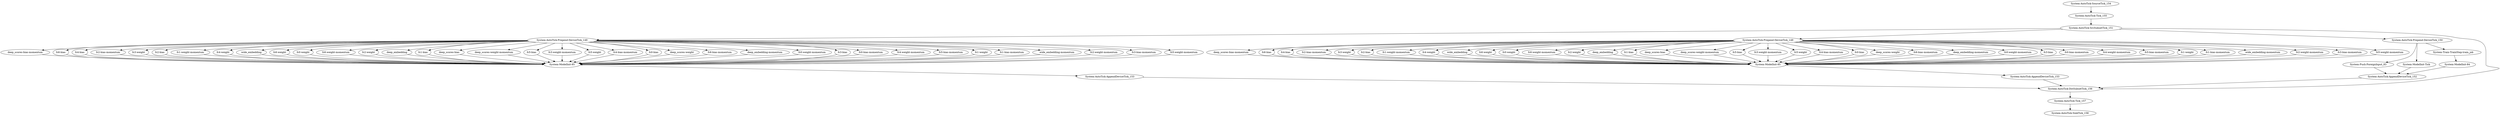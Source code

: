 digraph {
"8052" [label="System-Push-ForeignInput_83"]
"8053" [label="System-ModelInit-Tick"]
"8054" [label="deep_scores-bias-momentum"]
"8055" [label="deep_scores-bias-momentum"]
"8056" [label="fc6-bias"]
"8057" [label="fc6-bias"]
"8058" [label="fc4-bias"]
"8059" [label="fc4-bias"]
"8060" [label="fc2-bias-momentum"]
"8061" [label="fc2-bias-momentum"]
"8062" [label="fc3-weight"]
"8063" [label="fc3-weight"]
"8064" [label="fc2-bias"]
"8065" [label="fc2-bias"]
"8066" [label="fc1-weight-momentum"]
"8067" [label="fc1-weight-momentum"]
"8068" [label="fc4-weight"]
"8069" [label="fc4-weight"]
"8070" [label="wide_embedding"]
"8071" [label="wide_embedding"]
"8072" [label="fc6-weight"]
"8073" [label="fc6-weight"]
"8074" [label="fc0-weight"]
"8075" [label="fc0-weight"]
"8076" [label="fc6-weight-momentum"]
"8077" [label="fc6-weight-momentum"]
"8078" [label="fc2-weight"]
"8079" [label="fc2-weight"]
"8080" [label="deep_embedding"]
"8081" [label="deep_embedding"]
"8082" [label="fc1-bias"]
"8083" [label="fc1-bias"]
"8084" [label="deep_scores-bias"]
"8085" [label="deep_scores-bias"]
"8086" [label="System-Train-TrainStep-train_job"]
"8087" [label="deep_scores-weight-momentum"]
"8088" [label="deep_scores-weight-momentum"]
"8089" [label="fc5-bias"]
"8090" [label="fc5-bias"]
"8091" [label="fc3-weight-momentum"]
"8092" [label="fc3-weight-momentum"]
"8093" [label="fc5-weight"]
"8094" [label="fc5-weight"]
"8095" [label="fc4-bias-momentum"]
"8096" [label="fc4-bias-momentum"]
"8097" [label="fc0-bias"]
"8098" [label="fc0-bias"]
"8099" [label="deep_scores-weight"]
"8100" [label="deep_scores-weight"]
"8101" [label="fc6-bias-momentum"]
"8102" [label="fc6-bias-momentum"]
"8103" [label="deep_embedding-momentum"]
"8104" [label="deep_embedding-momentum"]
"8105" [label="fc0-weight-momentum"]
"8106" [label="fc0-weight-momentum"]
"8107" [label="fc3-bias"]
"8108" [label="fc3-bias"]
"8109" [label="fc0-bias-momentum"]
"8110" [label="fc0-bias-momentum"]
"8111" [label="fc4-weight-momentum"]
"8112" [label="fc4-weight-momentum"]
"8113" [label="fc5-bias-momentum"]
"8114" [label="fc5-bias-momentum"]
"8115" [label="fc1-weight"]
"8116" [label="fc1-weight"]
"8117" [label="fc1-bias-momentum"]
"8118" [label="fc1-bias-momentum"]
"8119" [label="wide_embedding-momentum"]
"8120" [label="wide_embedding-momentum"]
"8121" [label="fc2-weight-momentum"]
"8122" [label="fc2-weight-momentum"]
"8123" [label="fc3-bias-momentum"]
"8124" [label="fc3-bias-momentum"]
"8125" [label="fc5-weight-momentum"]
"8126" [label="fc5-weight-momentum"]
"8127" [label="System-ModelInit-84"]
"8128" [label="System-ModelInit-85"]
"8129" [label="System-ModelInit-85"]
"8130" [label="System-AutoTick-Prepend-DeviceTick_149"]
"8131" [label="System-AutoTick-Prepend-DeviceTick_149"]
"8132" [label="System-AutoTick-Prepend-DeviceTick_150"]
"8133" [label="System-AutoTick-SrcSubsetTick_151"]
"8134" [label="System-AutoTick-AppendDeviceTick_152"]
"8135" [label="System-AutoTick-AppendDeviceTick_153"]
"8136" [label="System-AutoTick-AppendDeviceTick_153"]
"8137" [label="System-AutoTick-SourceTick_154"]
"8138" [label="System-AutoTick-Tick_155"]
"8139" [label="System-AutoTick-DstSubsetTick_156"]
"8140" [label="System-AutoTick-Tick_157"]
"8141" [label="System-AutoTick-SinkTick_158"]
"8132" -> "8052"[label=""];
"8132" -> "8053"[label=""];
"8130" -> "8054"[label=""];
"8131" -> "8055"[label=""];
"8130" -> "8056"[label=""];
"8131" -> "8057"[label=""];
"8130" -> "8058"[label=""];
"8131" -> "8059"[label=""];
"8130" -> "8060"[label=""];
"8131" -> "8061"[label=""];
"8130" -> "8062"[label=""];
"8131" -> "8063"[label=""];
"8130" -> "8064"[label=""];
"8131" -> "8065"[label=""];
"8130" -> "8066"[label=""];
"8131" -> "8067"[label=""];
"8130" -> "8068"[label=""];
"8131" -> "8069"[label=""];
"8130" -> "8070"[label=""];
"8131" -> "8071"[label=""];
"8130" -> "8072"[label=""];
"8131" -> "8073"[label=""];
"8130" -> "8074"[label=""];
"8131" -> "8075"[label=""];
"8130" -> "8076"[label=""];
"8131" -> "8077"[label=""];
"8130" -> "8078"[label=""];
"8131" -> "8079"[label=""];
"8130" -> "8080"[label=""];
"8131" -> "8081"[label=""];
"8130" -> "8082"[label=""];
"8131" -> "8083"[label=""];
"8130" -> "8084"[label=""];
"8131" -> "8085"[label=""];
"8132" -> "8086"[label=""];
"8130" -> "8087"[label=""];
"8131" -> "8088"[label=""];
"8130" -> "8089"[label=""];
"8131" -> "8090"[label=""];
"8130" -> "8091"[label=""];
"8131" -> "8092"[label=""];
"8130" -> "8093"[label=""];
"8131" -> "8094"[label=""];
"8130" -> "8095"[label=""];
"8131" -> "8096"[label=""];
"8130" -> "8097"[label=""];
"8131" -> "8098"[label=""];
"8130" -> "8099"[label=""];
"8131" -> "8100"[label=""];
"8130" -> "8101"[label=""];
"8131" -> "8102"[label=""];
"8130" -> "8103"[label=""];
"8131" -> "8104"[label=""];
"8130" -> "8105"[label=""];
"8131" -> "8106"[label=""];
"8130" -> "8107"[label=""];
"8131" -> "8108"[label=""];
"8130" -> "8109"[label=""];
"8131" -> "8110"[label=""];
"8130" -> "8111"[label=""];
"8131" -> "8112"[label=""];
"8130" -> "8113"[label=""];
"8131" -> "8114"[label=""];
"8130" -> "8115"[label=""];
"8131" -> "8116"[label=""];
"8130" -> "8117"[label=""];
"8131" -> "8118"[label=""];
"8130" -> "8119"[label=""];
"8131" -> "8120"[label=""];
"8130" -> "8121"[label=""];
"8131" -> "8122"[label=""];
"8130" -> "8123"[label=""];
"8131" -> "8124"[label=""];
"8130" -> "8125"[label=""];
"8131" -> "8126"[label=""];
"8086" -> "8127"[label=""];
"8125" -> "8128"[label=""];
"8126" -> "8129"[label=""];
"8123" -> "8128"[label=""];
"8124" -> "8129"[label=""];
"8121" -> "8128"[label=""];
"8122" -> "8129"[label=""];
"8117" -> "8128"[label=""];
"8118" -> "8129"[label=""];
"8111" -> "8128"[label=""];
"8112" -> "8129"[label=""];
"8109" -> "8128"[label=""];
"8110" -> "8129"[label=""];
"8107" -> "8128"[label=""];
"8108" -> "8129"[label=""];
"8105" -> "8128"[label=""];
"8106" -> "8129"[label=""];
"8103" -> "8128"[label=""];
"8104" -> "8129"[label=""];
"8101" -> "8128"[label=""];
"8102" -> "8129"[label=""];
"8099" -> "8128"[label=""];
"8100" -> "8129"[label=""];
"8119" -> "8128"[label=""];
"8120" -> "8129"[label=""];
"8097" -> "8128"[label=""];
"8098" -> "8129"[label=""];
"8115" -> "8128"[label=""];
"8116" -> "8129"[label=""];
"8095" -> "8128"[label=""];
"8096" -> "8129"[label=""];
"8091" -> "8128"[label=""];
"8092" -> "8129"[label=""];
"8089" -> "8128"[label=""];
"8090" -> "8129"[label=""];
"8068" -> "8128"[label=""];
"8069" -> "8129"[label=""];
"8062" -> "8128"[label=""];
"8063" -> "8129"[label=""];
"8093" -> "8128"[label=""];
"8094" -> "8129"[label=""];
"8060" -> "8128"[label=""];
"8061" -> "8129"[label=""];
"8054" -> "8128"[label=""];
"8055" -> "8129"[label=""];
"8056" -> "8128"[label=""];
"8057" -> "8129"[label=""];
"8058" -> "8128"[label=""];
"8059" -> "8129"[label=""];
"8113" -> "8128"[label=""];
"8114" -> "8129"[label=""];
"8064" -> "8128"[label=""];
"8065" -> "8129"[label=""];
"8066" -> "8128"[label=""];
"8067" -> "8129"[label=""];
"8070" -> "8128"[label=""];
"8071" -> "8129"[label=""];
"8072" -> "8128"[label=""];
"8073" -> "8129"[label=""];
"8074" -> "8128"[label=""];
"8075" -> "8129"[label=""];
"8076" -> "8128"[label=""];
"8077" -> "8129"[label=""];
"8078" -> "8128"[label=""];
"8079" -> "8129"[label=""];
"8087" -> "8128"[label=""];
"8088" -> "8129"[label=""];
"8080" -> "8128"[label=""];
"8081" -> "8129"[label=""];
"8082" -> "8128"[label=""];
"8083" -> "8129"[label=""];
"8084" -> "8128"[label=""];
"8085" -> "8129"[label=""];
"8133" -> "8130"[label=""];
"8133" -> "8131"[label=""];
"8133" -> "8132"[label=""];
"8138" -> "8133"[label=""];
"8137" -> "8138"[label=""];
"8134" -> "8139"[label=""];
"8133" -> "8139"[label=""];
"8135" -> "8139"[label=""];
"8136" -> "8139"[label=""];
"8139" -> "8140"[label=""];
"8140" -> "8141"[label=""];
"8127" -> "8134"[label=""];
"8052" -> "8134"[label=""];
"8053" -> "8134"[label=""];
"8128" -> "8135"[label=""];
"8129" -> "8136"[label=""];
}
